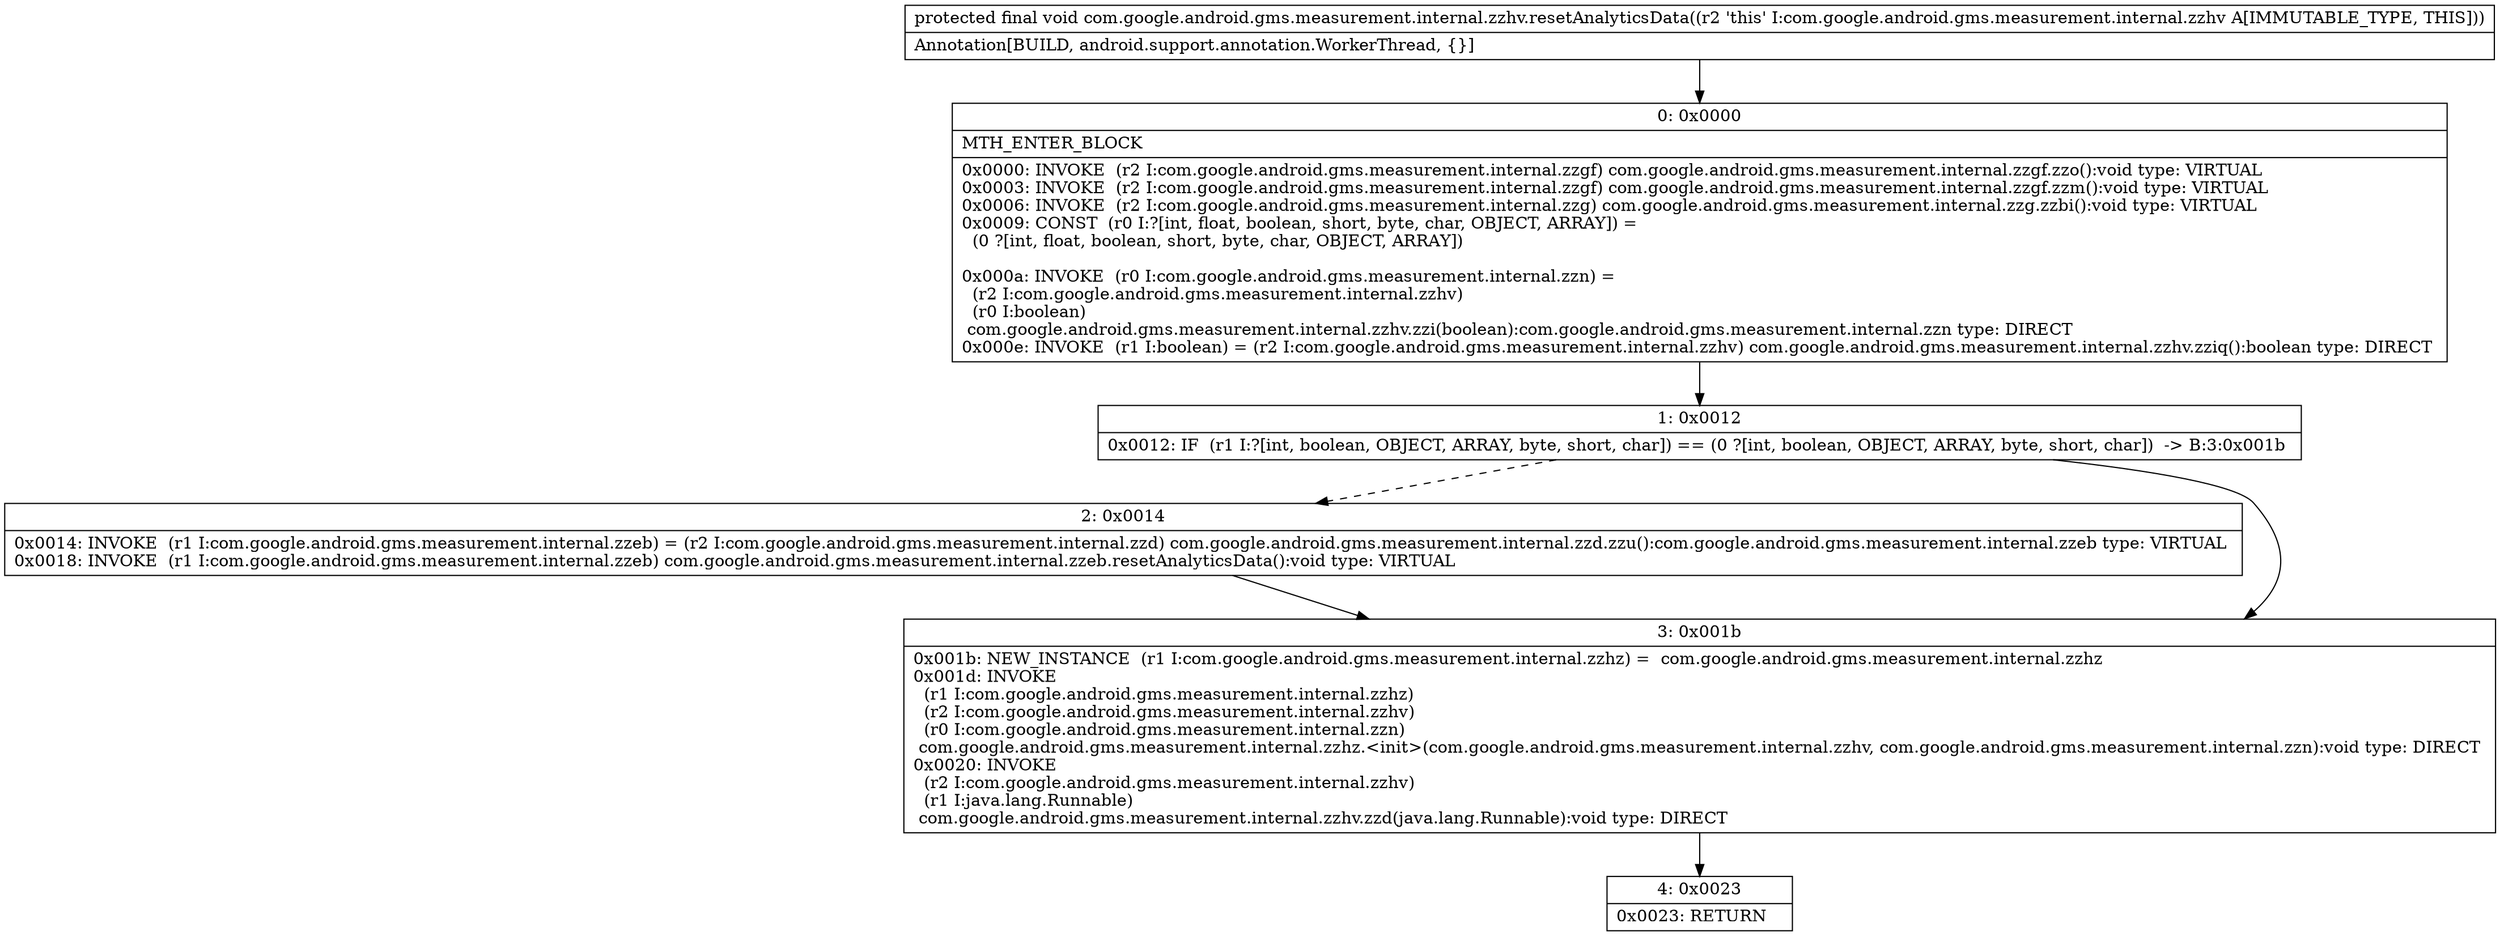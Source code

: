 digraph "CFG forcom.google.android.gms.measurement.internal.zzhv.resetAnalyticsData()V" {
Node_0 [shape=record,label="{0\:\ 0x0000|MTH_ENTER_BLOCK\l|0x0000: INVOKE  (r2 I:com.google.android.gms.measurement.internal.zzgf) com.google.android.gms.measurement.internal.zzgf.zzo():void type: VIRTUAL \l0x0003: INVOKE  (r2 I:com.google.android.gms.measurement.internal.zzgf) com.google.android.gms.measurement.internal.zzgf.zzm():void type: VIRTUAL \l0x0006: INVOKE  (r2 I:com.google.android.gms.measurement.internal.zzg) com.google.android.gms.measurement.internal.zzg.zzbi():void type: VIRTUAL \l0x0009: CONST  (r0 I:?[int, float, boolean, short, byte, char, OBJECT, ARRAY]) = \l  (0 ?[int, float, boolean, short, byte, char, OBJECT, ARRAY])\l \l0x000a: INVOKE  (r0 I:com.google.android.gms.measurement.internal.zzn) = \l  (r2 I:com.google.android.gms.measurement.internal.zzhv)\l  (r0 I:boolean)\l com.google.android.gms.measurement.internal.zzhv.zzi(boolean):com.google.android.gms.measurement.internal.zzn type: DIRECT \l0x000e: INVOKE  (r1 I:boolean) = (r2 I:com.google.android.gms.measurement.internal.zzhv) com.google.android.gms.measurement.internal.zzhv.zziq():boolean type: DIRECT \l}"];
Node_1 [shape=record,label="{1\:\ 0x0012|0x0012: IF  (r1 I:?[int, boolean, OBJECT, ARRAY, byte, short, char]) == (0 ?[int, boolean, OBJECT, ARRAY, byte, short, char])  \-\> B:3:0x001b \l}"];
Node_2 [shape=record,label="{2\:\ 0x0014|0x0014: INVOKE  (r1 I:com.google.android.gms.measurement.internal.zzeb) = (r2 I:com.google.android.gms.measurement.internal.zzd) com.google.android.gms.measurement.internal.zzd.zzu():com.google.android.gms.measurement.internal.zzeb type: VIRTUAL \l0x0018: INVOKE  (r1 I:com.google.android.gms.measurement.internal.zzeb) com.google.android.gms.measurement.internal.zzeb.resetAnalyticsData():void type: VIRTUAL \l}"];
Node_3 [shape=record,label="{3\:\ 0x001b|0x001b: NEW_INSTANCE  (r1 I:com.google.android.gms.measurement.internal.zzhz) =  com.google.android.gms.measurement.internal.zzhz \l0x001d: INVOKE  \l  (r1 I:com.google.android.gms.measurement.internal.zzhz)\l  (r2 I:com.google.android.gms.measurement.internal.zzhv)\l  (r0 I:com.google.android.gms.measurement.internal.zzn)\l com.google.android.gms.measurement.internal.zzhz.\<init\>(com.google.android.gms.measurement.internal.zzhv, com.google.android.gms.measurement.internal.zzn):void type: DIRECT \l0x0020: INVOKE  \l  (r2 I:com.google.android.gms.measurement.internal.zzhv)\l  (r1 I:java.lang.Runnable)\l com.google.android.gms.measurement.internal.zzhv.zzd(java.lang.Runnable):void type: DIRECT \l}"];
Node_4 [shape=record,label="{4\:\ 0x0023|0x0023: RETURN   \l}"];
MethodNode[shape=record,label="{protected final void com.google.android.gms.measurement.internal.zzhv.resetAnalyticsData((r2 'this' I:com.google.android.gms.measurement.internal.zzhv A[IMMUTABLE_TYPE, THIS]))  | Annotation[BUILD, android.support.annotation.WorkerThread, \{\}]\l}"];
MethodNode -> Node_0;
Node_0 -> Node_1;
Node_1 -> Node_2[style=dashed];
Node_1 -> Node_3;
Node_2 -> Node_3;
Node_3 -> Node_4;
}

